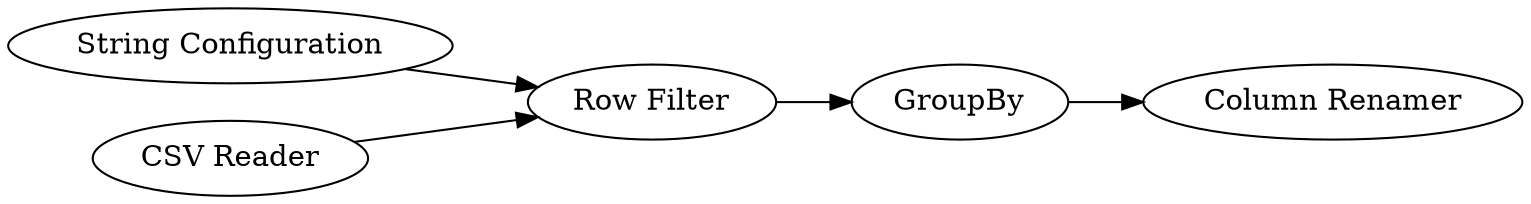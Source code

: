 digraph {
	2 -> 10
	14 -> 2
	10 -> 16
	1 -> 2
	16 [label="Column Renamer"]
	1 [label="CSV Reader"]
	14 [label="String Configuration"]
	2 [label="Row Filter"]
	10 [label=GroupBy]
	rankdir=LR
}
